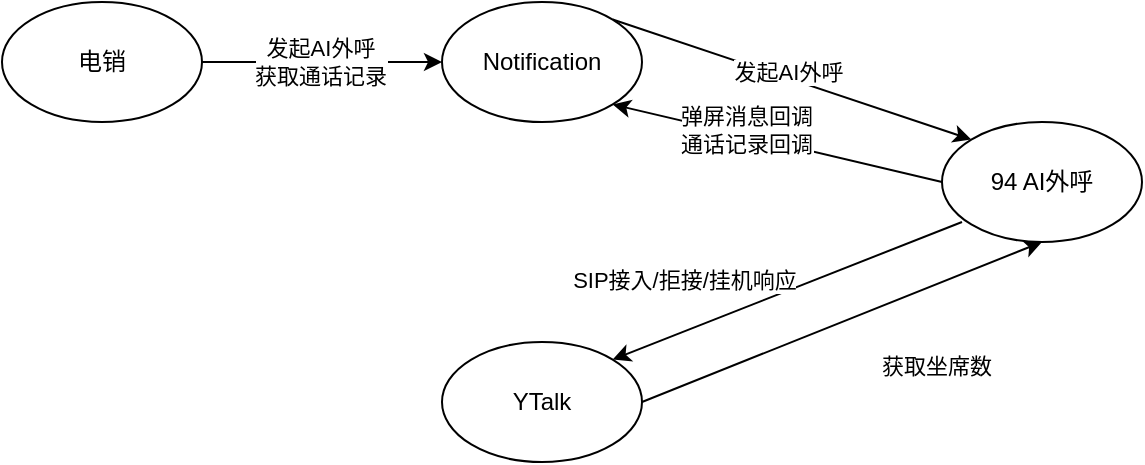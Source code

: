 <mxfile version="24.2.8" type="github" pages="4">
  <diagram id="JUfXOBkVjWRgSmGBqmJC" name="服务依赖关系">
    <mxGraphModel dx="954" dy="524" grid="1" gridSize="10" guides="1" tooltips="1" connect="1" arrows="1" fold="1" page="1" pageScale="1" pageWidth="827" pageHeight="1169" math="0" shadow="0">
      <root>
        <mxCell id="0" />
        <mxCell id="1" parent="0" />
        <mxCell id="fP1SIuXxyGspSP5brlso-3" style="rounded=0;orthogonalLoop=1;jettySize=auto;html=1;entryX=0;entryY=0.5;entryDx=0;entryDy=0;" parent="1" source="fP1SIuXxyGspSP5brlso-1" target="fP1SIuXxyGspSP5brlso-2" edge="1">
          <mxGeometry relative="1" as="geometry" />
        </mxCell>
        <mxCell id="fP1SIuXxyGspSP5brlso-12" value="发起AI外呼&lt;br&gt;获取通话记录" style="edgeLabel;html=1;align=center;verticalAlign=middle;resizable=0;points=[];" parent="fP1SIuXxyGspSP5brlso-3" vertex="1" connectable="0">
          <mxGeometry x="-0.186" y="3" relative="1" as="geometry">
            <mxPoint x="10" y="3" as="offset" />
          </mxGeometry>
        </mxCell>
        <mxCell id="fP1SIuXxyGspSP5brlso-1" value="电销" style="ellipse;whiteSpace=wrap;html=1;" parent="1" vertex="1">
          <mxGeometry x="140" y="290" width="100" height="60" as="geometry" />
        </mxCell>
        <mxCell id="fP1SIuXxyGspSP5brlso-23" style="edgeStyle=none;rounded=0;orthogonalLoop=1;jettySize=auto;html=1;entryX=0;entryY=0;entryDx=0;entryDy=0;exitX=1;exitY=0;exitDx=0;exitDy=0;" parent="1" source="fP1SIuXxyGspSP5brlso-2" target="fP1SIuXxyGspSP5brlso-7" edge="1">
          <mxGeometry relative="1" as="geometry" />
        </mxCell>
        <mxCell id="fP1SIuXxyGspSP5brlso-24" value="发起AI外呼" style="edgeLabel;html=1;align=center;verticalAlign=middle;resizable=0;points=[];" parent="fP1SIuXxyGspSP5brlso-23" vertex="1" connectable="0">
          <mxGeometry x="-0.035" y="3" relative="1" as="geometry">
            <mxPoint as="offset" />
          </mxGeometry>
        </mxCell>
        <mxCell id="fP1SIuXxyGspSP5brlso-2" value="Notification" style="ellipse;whiteSpace=wrap;html=1;" parent="1" vertex="1">
          <mxGeometry x="360" y="290" width="100" height="60" as="geometry" />
        </mxCell>
        <mxCell id="fP1SIuXxyGspSP5brlso-18" style="edgeStyle=none;rounded=0;orthogonalLoop=1;jettySize=auto;html=1;entryX=0.5;entryY=1;entryDx=0;entryDy=0;exitX=1;exitY=0.5;exitDx=0;exitDy=0;" parent="1" source="fP1SIuXxyGspSP5brlso-5" target="fP1SIuXxyGspSP5brlso-7" edge="1">
          <mxGeometry relative="1" as="geometry" />
        </mxCell>
        <mxCell id="fP1SIuXxyGspSP5brlso-21" value="获取坐席数" style="edgeLabel;html=1;align=center;verticalAlign=middle;resizable=0;points=[];" parent="fP1SIuXxyGspSP5brlso-18" vertex="1" connectable="0">
          <mxGeometry x="-0.042" y="1" relative="1" as="geometry">
            <mxPoint x="51" y="21" as="offset" />
          </mxGeometry>
        </mxCell>
        <mxCell id="fP1SIuXxyGspSP5brlso-5" value="YTalk" style="ellipse;whiteSpace=wrap;html=1;" parent="1" vertex="1">
          <mxGeometry x="360" y="460" width="100" height="60" as="geometry" />
        </mxCell>
        <mxCell id="fP1SIuXxyGspSP5brlso-19" style="edgeStyle=none;rounded=0;orthogonalLoop=1;jettySize=auto;html=1;entryX=1;entryY=0;entryDx=0;entryDy=0;exitX=0.1;exitY=0.833;exitDx=0;exitDy=0;exitPerimeter=0;" parent="1" source="fP1SIuXxyGspSP5brlso-7" target="fP1SIuXxyGspSP5brlso-5" edge="1">
          <mxGeometry relative="1" as="geometry" />
        </mxCell>
        <mxCell id="fP1SIuXxyGspSP5brlso-22" value="SIP接入/拒接/挂机响应" style="edgeLabel;html=1;align=center;verticalAlign=middle;resizable=0;points=[];" parent="fP1SIuXxyGspSP5brlso-19" vertex="1" connectable="0">
          <mxGeometry x="0.296" relative="1" as="geometry">
            <mxPoint x="-26" y="-16" as="offset" />
          </mxGeometry>
        </mxCell>
        <mxCell id="fP1SIuXxyGspSP5brlso-25" style="edgeStyle=none;rounded=0;orthogonalLoop=1;jettySize=auto;html=1;entryX=1;entryY=1;entryDx=0;entryDy=0;exitX=0;exitY=0.5;exitDx=0;exitDy=0;" parent="1" source="fP1SIuXxyGspSP5brlso-7" target="fP1SIuXxyGspSP5brlso-2" edge="1">
          <mxGeometry relative="1" as="geometry" />
        </mxCell>
        <mxCell id="fP1SIuXxyGspSP5brlso-26" value="弹屏消息回调&lt;br style=&quot;border-color: var(--border-color);&quot;&gt;通话记录回调" style="edgeLabel;html=1;align=center;verticalAlign=middle;resizable=0;points=[];" parent="fP1SIuXxyGspSP5brlso-25" vertex="1" connectable="0">
          <mxGeometry x="0.201" y="-3" relative="1" as="geometry">
            <mxPoint as="offset" />
          </mxGeometry>
        </mxCell>
        <mxCell id="fP1SIuXxyGspSP5brlso-7" value="94 AI外呼" style="ellipse;whiteSpace=wrap;html=1;" parent="1" vertex="1">
          <mxGeometry x="610" y="350" width="100" height="60" as="geometry" />
        </mxCell>
      </root>
    </mxGraphModel>
  </diagram>
  <diagram name="调用链路" id="Lr2nZqK2E54NiZKOLUjm">
    <mxGraphModel dx="954" dy="524" grid="1" gridSize="10" guides="1" tooltips="1" connect="1" arrows="1" fold="1" page="1" pageScale="1" pageWidth="827" pageHeight="1169" math="0" shadow="0">
      <root>
        <mxCell id="0" />
        <mxCell id="1" parent="0" />
        <mxCell id="_1bM7Vzk3lpORluig_xV-5" value="电话流程" style="swimlane;childLayout=stackLayout;resizeParent=1;resizeParentMax=0;startSize=20;html=1;" parent="1" vertex="1">
          <mxGeometry x="210" y="110" width="1287.5" height="1590" as="geometry" />
        </mxCell>
        <mxCell id="_1bM7Vzk3lpORluig_xV-10" value="WEB页面" style="swimlane;startSize=20;html=1;fontSize=12;" parent="_1bM7Vzk3lpORluig_xV-5" vertex="1">
          <mxGeometry y="20" width="180" height="1570" as="geometry" />
        </mxCell>
        <mxCell id="_1bM7Vzk3lpORluig_xV-94" value="" style="edgeStyle=orthogonalEdgeStyle;rounded=0;orthogonalLoop=1;jettySize=auto;html=1;entryX=0.5;entryY=0;entryDx=0;entryDy=0;" parent="_1bM7Vzk3lpORluig_xV-10" source="_1bM7Vzk3lpORluig_xV-89" target="FJZdkM9a9OmlcEGiRWCL-9" edge="1">
          <mxGeometry relative="1" as="geometry">
            <mxPoint x="80" y="790" as="targetPoint" />
          </mxGeometry>
        </mxCell>
        <mxCell id="_1bM7Vzk3lpORluig_xV-89" value="呼入提示" style="rounded=0;whiteSpace=wrap;html=1;" parent="_1bM7Vzk3lpORluig_xV-10" vertex="1">
          <mxGeometry x="60" y="710" width="80" height="40" as="geometry" />
        </mxCell>
        <mxCell id="_1bM7Vzk3lpORluig_xV-82" value="" style="endArrow=none;html=1;rounded=0;" parent="_1bM7Vzk3lpORluig_xV-10" edge="1">
          <mxGeometry width="50" height="50" relative="1" as="geometry">
            <mxPoint y="177" as="sourcePoint" />
            <mxPoint x="1290" y="177" as="targetPoint" />
          </mxGeometry>
        </mxCell>
        <mxCell id="_1bM7Vzk3lpORluig_xV-83" value="初始化" style="edgeLabel;html=1;align=center;verticalAlign=middle;resizable=0;points=[];" parent="_1bM7Vzk3lpORluig_xV-82" vertex="1" connectable="0">
          <mxGeometry x="-0.96" relative="1" as="geometry">
            <mxPoint x="-1" y="-17" as="offset" />
          </mxGeometry>
        </mxCell>
        <mxCell id="_1bM7Vzk3lpORluig_xV-96" value="获取AI通话记录" style="rounded=0;whiteSpace=wrap;html=1;" parent="_1bM7Vzk3lpORluig_xV-10" vertex="1">
          <mxGeometry x="30" y="980" width="120" height="40" as="geometry" />
        </mxCell>
        <mxCell id="_1bM7Vzk3lpORluig_xV-118" value="对话结束" style="rounded=0;whiteSpace=wrap;html=1;" parent="_1bM7Vzk3lpORluig_xV-10" vertex="1">
          <mxGeometry x="30" y="1180" width="120" height="40" as="geometry" />
        </mxCell>
        <mxCell id="_1bM7Vzk3lpORluig_xV-130" value="" style="endArrow=none;html=1;rounded=0;" parent="_1bM7Vzk3lpORluig_xV-10" edge="1">
          <mxGeometry width="50" height="50" relative="1" as="geometry">
            <mxPoint y="1100" as="sourcePoint" />
            <mxPoint x="1290" y="1100" as="targetPoint" />
          </mxGeometry>
        </mxCell>
        <mxCell id="_1bM7Vzk3lpORluig_xV-131" value="信息同步" style="edgeLabel;html=1;align=center;verticalAlign=middle;resizable=0;points=[];" parent="_1bM7Vzk3lpORluig_xV-130" vertex="1" connectable="0">
          <mxGeometry x="-0.96" relative="1" as="geometry">
            <mxPoint x="9" y="-10" as="offset" />
          </mxGeometry>
        </mxCell>
        <mxCell id="FJZdkM9a9OmlcEGiRWCL-9" value="接起电话" style="rounded=0;whiteSpace=wrap;html=1;" parent="_1bM7Vzk3lpORluig_xV-10" vertex="1">
          <mxGeometry x="60" y="810" width="80" height="40" as="geometry" />
        </mxCell>
        <mxCell id="FJZdkM9a9OmlcEGiRWCL-22" value="查看通话信息" style="rounded=0;whiteSpace=wrap;html=1;" parent="_1bM7Vzk3lpORluig_xV-10" vertex="1">
          <mxGeometry x="35" y="1470" width="110" height="40" as="geometry" />
        </mxCell>
        <mxCell id="FJZdkM9a9OmlcEGiRWCL-25" value="数据查看" style="text;html=1;align=center;verticalAlign=middle;resizable=0;points=[];autosize=1;strokeColor=none;fillColor=none;" parent="_1bM7Vzk3lpORluig_xV-10" vertex="1">
          <mxGeometry y="1540" width="70" height="30" as="geometry" />
        </mxCell>
        <mxCell id="ts6uXJCBj6m2SBbgx_Lg-1" value="召回系统" style="swimlane;startSize=20;html=1;fontSize=12;" parent="_1bM7Vzk3lpORluig_xV-5" vertex="1">
          <mxGeometry x="180" y="20" width="170" height="1570" as="geometry" />
        </mxCell>
        <mxCell id="_1bM7Vzk3lpORluig_xV-21" value="案件推送" style="rounded=0;whiteSpace=wrap;html=1;" parent="ts6uXJCBj6m2SBbgx_Lg-1" vertex="1">
          <mxGeometry x="25" y="220" width="120" height="40" as="geometry" />
        </mxCell>
        <mxCell id="_1bM7Vzk3lpORluig_xV-6" value="电销系统" style="swimlane;startSize=20;html=1;fontSize=12;" parent="_1bM7Vzk3lpORluig_xV-5" vertex="1">
          <mxGeometry x="350" y="20" width="197.5" height="1570" as="geometry" />
        </mxCell>
        <mxCell id="FJZdkM9a9OmlcEGiRWCL-1" value="通话记录" style="rounded=0;whiteSpace=wrap;html=1;" parent="_1bM7Vzk3lpORluig_xV-6" vertex="1">
          <mxGeometry x="37.5" y="980" width="85" height="40" as="geometry" />
        </mxCell>
        <mxCell id="FJZdkM9a9OmlcEGiRWCL-23" value="读取通话信息" style="rounded=0;whiteSpace=wrap;html=1;" parent="_1bM7Vzk3lpORluig_xV-6" vertex="1">
          <mxGeometry x="25" y="1470" width="110" height="40" as="geometry" />
        </mxCell>
        <mxCell id="ts6uXJCBj6m2SBbgx_Lg-6" value="生成电销案件" style="rounded=0;whiteSpace=wrap;html=1;" parent="_1bM7Vzk3lpORluig_xV-6" vertex="1">
          <mxGeometry x="37.5" y="290" width="105" height="40" as="geometry" />
        </mxCell>
        <mxCell id="_1bM7Vzk3lpORluig_xV-7" value="Notification" style="swimlane;startSize=20;html=1;fontSize=12;" parent="_1bM7Vzk3lpORluig_xV-5" vertex="1">
          <mxGeometry x="547.5" y="20" width="150" height="1570" as="geometry" />
        </mxCell>
        <mxCell id="_1bM7Vzk3lpORluig_xV-23" value="发起94 AI外呼" style="rounded=0;whiteSpace=wrap;html=1;" parent="_1bM7Vzk3lpORluig_xV-7" vertex="1">
          <mxGeometry x="20" y="220" width="100" height="40" as="geometry" />
        </mxCell>
        <mxCell id="_1bM7Vzk3lpORluig_xV-128" value="" style="endArrow=none;html=1;rounded=0;" parent="_1bM7Vzk3lpORluig_xV-7" edge="1">
          <mxGeometry width="50" height="50" relative="1" as="geometry">
            <mxPoint x="-547.5" y="900" as="sourcePoint" />
            <mxPoint x="742.5" y="900" as="targetPoint" />
          </mxGeometry>
        </mxCell>
        <mxCell id="_1bM7Vzk3lpORluig_xV-129" value="AI外呼接入" style="edgeLabel;html=1;align=center;verticalAlign=middle;resizable=0;points=[];" parent="_1bM7Vzk3lpORluig_xV-128" vertex="1" connectable="0">
          <mxGeometry x="-0.96" relative="1" as="geometry">
            <mxPoint x="9" y="-10" as="offset" />
          </mxGeometry>
        </mxCell>
        <mxCell id="_1bM7Vzk3lpORluig_xV-87" value="AI外呼&lt;br&gt;通话记录信息" style="rounded=0;whiteSpace=wrap;html=1;" parent="_1bM7Vzk3lpORluig_xV-7" vertex="1">
          <mxGeometry x="26.25" y="980" width="97.5" height="40" as="geometry" />
        </mxCell>
        <mxCell id="FJZdkM9a9OmlcEGiRWCL-13" value="AI外呼&lt;br&gt;结果信息" style="rounded=0;whiteSpace=wrap;html=1;" parent="_1bM7Vzk3lpORluig_xV-7" vertex="1">
          <mxGeometry x="26.25" y="1260" width="97.5" height="40" as="geometry" />
        </mxCell>
        <mxCell id="9zds3d_tW3fy5-G-0lp9-1" value="AI外呼&lt;br&gt;通话记录信息" style="rounded=0;whiteSpace=wrap;html=1;" parent="_1bM7Vzk3lpORluig_xV-7" vertex="1">
          <mxGeometry x="21.25" y="1470" width="97.5" height="40" as="geometry" />
        </mxCell>
        <mxCell id="_1bM7Vzk3lpORluig_xV-107" style="edgeStyle=orthogonalEdgeStyle;rounded=0;orthogonalLoop=1;jettySize=auto;html=1;entryX=1;entryY=0.5;entryDx=0;entryDy=0;" parent="_1bM7Vzk3lpORluig_xV-5" source="_1bM7Vzk3lpORluig_xV-103" target="_1bM7Vzk3lpORluig_xV-89" edge="1">
          <mxGeometry relative="1" as="geometry" />
        </mxCell>
        <mxCell id="_1bM7Vzk3lpORluig_xV-108" value="是" style="edgeLabel;html=1;align=center;verticalAlign=middle;resizable=0;points=[];" parent="_1bM7Vzk3lpORluig_xV-107" vertex="1" connectable="0">
          <mxGeometry x="-0.548" y="-1" relative="1" as="geometry">
            <mxPoint as="offset" />
          </mxGeometry>
        </mxCell>
        <mxCell id="_1bM7Vzk3lpORluig_xV-9" value="YTalk" style="swimlane;startSize=20;html=1;fontSize=12;" parent="_1bM7Vzk3lpORluig_xV-5" vertex="1">
          <mxGeometry x="697.5" y="20" width="170" height="1570" as="geometry" />
        </mxCell>
        <mxCell id="FJZdkM9a9OmlcEGiRWCL-5" style="edgeStyle=none;rounded=0;orthogonalLoop=1;jettySize=auto;html=1;" parent="_1bM7Vzk3lpORluig_xV-9" source="_1bM7Vzk3lpORluig_xV-44" target="FJZdkM9a9OmlcEGiRWCL-4" edge="1">
          <mxGeometry relative="1" as="geometry" />
        </mxCell>
        <mxCell id="_1bM7Vzk3lpORluig_xV-44" value="SIP接起电话" style="rounded=0;whiteSpace=wrap;html=1;" parent="_1bM7Vzk3lpORluig_xV-9" vertex="1">
          <mxGeometry x="37.5" y="550" width="95" height="40" as="geometry" />
        </mxCell>
        <mxCell id="_1bM7Vzk3lpORluig_xV-80" value="空闲坐席数&lt;br&gt;在线坐席数" style="rounded=0;whiteSpace=wrap;html=1;" parent="_1bM7Vzk3lpORluig_xV-9" vertex="1">
          <mxGeometry x="40" y="80" width="90" height="40" as="geometry" />
        </mxCell>
        <mxCell id="FJZdkM9a9OmlcEGiRWCL-7" style="edgeStyle=orthogonalEdgeStyle;rounded=0;orthogonalLoop=1;jettySize=auto;html=1;entryX=1;entryY=0.5;entryDx=0;entryDy=0;exitX=1;exitY=0.5;exitDx=0;exitDy=0;" parent="_1bM7Vzk3lpORluig_xV-9" source="_1bM7Vzk3lpORluig_xV-103" target="FJZdkM9a9OmlcEGiRWCL-4" edge="1">
          <mxGeometry relative="1" as="geometry" />
        </mxCell>
        <mxCell id="FJZdkM9a9OmlcEGiRWCL-8" value="否" style="edgeLabel;html=1;align=center;verticalAlign=middle;resizable=0;points=[];" parent="FJZdkM9a9OmlcEGiRWCL-7" vertex="1" connectable="0">
          <mxGeometry x="-0.716" y="-1" relative="1" as="geometry">
            <mxPoint as="offset" />
          </mxGeometry>
        </mxCell>
        <mxCell id="_1bM7Vzk3lpORluig_xV-103" value="是否&lt;br&gt;有空闲坐席" style="rhombus;whiteSpace=wrap;html=1;rounded=0;" parent="_1bM7Vzk3lpORluig_xV-9" vertex="1">
          <mxGeometry x="45" y="700" width="80" height="60" as="geometry" />
        </mxCell>
        <mxCell id="_1bM7Vzk3lpORluig_xV-124" value="SIP挂机信令" style="rounded=0;whiteSpace=wrap;html=1;" parent="_1bM7Vzk3lpORluig_xV-9" vertex="1">
          <mxGeometry x="37.5" y="1180" width="95" height="40" as="geometry" />
        </mxCell>
        <mxCell id="FJZdkM9a9OmlcEGiRWCL-6" style="edgeStyle=none;rounded=0;orthogonalLoop=1;jettySize=auto;html=1;" parent="_1bM7Vzk3lpORluig_xV-9" source="FJZdkM9a9OmlcEGiRWCL-4" target="_1bM7Vzk3lpORluig_xV-103" edge="1">
          <mxGeometry relative="1" as="geometry" />
        </mxCell>
        <mxCell id="FJZdkM9a9OmlcEGiRWCL-4" value="进入队列" style="rounded=0;whiteSpace=wrap;html=1;" parent="_1bM7Vzk3lpORluig_xV-9" vertex="1">
          <mxGeometry x="37.5" y="630" width="95" height="40" as="geometry" />
        </mxCell>
        <mxCell id="_1bM7Vzk3lpORluig_xV-24" style="edgeStyle=orthogonalEdgeStyle;rounded=0;orthogonalLoop=1;jettySize=auto;html=1;exitX=1;exitY=0.5;exitDx=0;exitDy=0;entryX=0;entryY=0.5;entryDx=0;entryDy=0;" parent="_1bM7Vzk3lpORluig_xV-5" source="_1bM7Vzk3lpORluig_xV-21" target="_1bM7Vzk3lpORluig_xV-23" edge="1">
          <mxGeometry relative="1" as="geometry" />
        </mxCell>
        <mxCell id="_1bM7Vzk3lpORluig_xV-26" style="edgeStyle=orthogonalEdgeStyle;rounded=0;orthogonalLoop=1;jettySize=auto;html=1;exitX=1;exitY=0.5;exitDx=0;exitDy=0;entryX=0;entryY=0.5;entryDx=0;entryDy=0;" parent="_1bM7Vzk3lpORluig_xV-5" source="_1bM7Vzk3lpORluig_xV-23" target="_1bM7Vzk3lpORluig_xV-25" edge="1">
          <mxGeometry relative="1" as="geometry" />
        </mxCell>
        <mxCell id="_1bM7Vzk3lpORluig_xV-27" value="API导入号码" style="edgeLabel;html=1;align=center;verticalAlign=middle;resizable=0;points=[];" parent="_1bM7Vzk3lpORluig_xV-26" vertex="1" connectable="0">
          <mxGeometry x="-0.032" y="-3" relative="1" as="geometry">
            <mxPoint y="-3" as="offset" />
          </mxGeometry>
        </mxCell>
        <mxCell id="_1bM7Vzk3lpORluig_xV-45" style="edgeStyle=orthogonalEdgeStyle;rounded=0;orthogonalLoop=1;jettySize=auto;html=1;entryX=1;entryY=0.5;entryDx=0;entryDy=0;exitX=0;exitY=0.5;exitDx=0;exitDy=0;" parent="_1bM7Vzk3lpORluig_xV-5" source="_1bM7Vzk3lpORluig_xV-113" target="_1bM7Vzk3lpORluig_xV-44" edge="1">
          <mxGeometry relative="1" as="geometry">
            <mxPoint x="730" y="590" as="sourcePoint" />
          </mxGeometry>
        </mxCell>
        <mxCell id="_1bM7Vzk3lpORluig_xV-81" style="edgeStyle=orthogonalEdgeStyle;rounded=0;orthogonalLoop=1;jettySize=auto;html=1;entryX=1;entryY=0.5;entryDx=0;entryDy=0;" parent="_1bM7Vzk3lpORluig_xV-5" source="_1bM7Vzk3lpORluig_xV-47" target="_1bM7Vzk3lpORluig_xV-80" edge="1">
          <mxGeometry relative="1" as="geometry" />
        </mxCell>
        <mxCell id="_1bM7Vzk3lpORluig_xV-88" style="edgeStyle=orthogonalEdgeStyle;rounded=0;orthogonalLoop=1;jettySize=auto;html=1;entryX=1;entryY=0.5;entryDx=0;entryDy=0;exitX=0;exitY=0.5;exitDx=0;exitDy=0;" parent="_1bM7Vzk3lpORluig_xV-5" source="_1bM7Vzk3lpORluig_xV-111" target="_1bM7Vzk3lpORluig_xV-87" edge="1">
          <mxGeometry relative="1" as="geometry">
            <mxPoint x="740" y="1020" as="sourcePoint" />
          </mxGeometry>
        </mxCell>
        <mxCell id="_1bM7Vzk3lpORluig_xV-99" value="消息" style="edgeLabel;html=1;align=center;verticalAlign=middle;resizable=0;points=[];" parent="_1bM7Vzk3lpORluig_xV-88" vertex="1" connectable="0">
          <mxGeometry x="0.377" relative="1" as="geometry">
            <mxPoint as="offset" />
          </mxGeometry>
        </mxCell>
        <mxCell id="_1bM7Vzk3lpORluig_xV-125" style="edgeStyle=orthogonalEdgeStyle;rounded=0;orthogonalLoop=1;jettySize=auto;html=1;entryX=0;entryY=0.5;entryDx=0;entryDy=0;entryPerimeter=0;" parent="_1bM7Vzk3lpORluig_xV-5" source="_1bM7Vzk3lpORluig_xV-124" target="_1bM7Vzk3lpORluig_xV-127" edge="1">
          <mxGeometry relative="1" as="geometry" />
        </mxCell>
        <mxCell id="_1bM7Vzk3lpORluig_xV-126" style="edgeStyle=orthogonalEdgeStyle;rounded=0;orthogonalLoop=1;jettySize=auto;html=1;" parent="_1bM7Vzk3lpORluig_xV-5" source="_1bM7Vzk3lpORluig_xV-118" target="_1bM7Vzk3lpORluig_xV-124" edge="1">
          <mxGeometry relative="1" as="geometry" />
        </mxCell>
        <mxCell id="_1bM7Vzk3lpORluig_xV-8" value="94系统" style="swimlane;startSize=20;html=1;fontSize=12;" parent="_1bM7Vzk3lpORluig_xV-5" vertex="1">
          <mxGeometry x="867.5" y="20" width="420" height="1570" as="geometry" />
        </mxCell>
        <mxCell id="_1bM7Vzk3lpORluig_xV-29" value="" style="edgeStyle=orthogonalEdgeStyle;rounded=0;orthogonalLoop=1;jettySize=auto;html=1;" parent="_1bM7Vzk3lpORluig_xV-8" source="_1bM7Vzk3lpORluig_xV-25" target="_1bM7Vzk3lpORluig_xV-28" edge="1">
          <mxGeometry relative="1" as="geometry" />
        </mxCell>
        <mxCell id="_1bM7Vzk3lpORluig_xV-25" value="启动AI外呼任务" style="rounded=0;whiteSpace=wrap;html=1;" parent="_1bM7Vzk3lpORluig_xV-8" vertex="1">
          <mxGeometry x="30" y="220" width="90" height="40" as="geometry" />
        </mxCell>
        <mxCell id="_1bM7Vzk3lpORluig_xV-31" style="edgeStyle=orthogonalEdgeStyle;rounded=0;orthogonalLoop=1;jettySize=auto;html=1;entryX=0;entryY=0.5;entryDx=0;entryDy=0;" parent="_1bM7Vzk3lpORluig_xV-8" source="_1bM7Vzk3lpORluig_xV-28" target="_1bM7Vzk3lpORluig_xV-105" edge="1">
          <mxGeometry relative="1" as="geometry">
            <mxPoint x="190" y="350" as="targetPoint" />
          </mxGeometry>
        </mxCell>
        <mxCell id="_1bM7Vzk3lpORluig_xV-32" value="否" style="edgeLabel;html=1;align=center;verticalAlign=middle;resizable=0;points=[];" parent="_1bM7Vzk3lpORluig_xV-31" vertex="1" connectable="0">
          <mxGeometry x="-0.289" y="-1" relative="1" as="geometry">
            <mxPoint as="offset" />
          </mxGeometry>
        </mxCell>
        <mxCell id="_1bM7Vzk3lpORluig_xV-36" style="edgeStyle=orthogonalEdgeStyle;rounded=0;orthogonalLoop=1;jettySize=auto;html=1;" parent="_1bM7Vzk3lpORluig_xV-8" source="_1bM7Vzk3lpORluig_xV-28" target="_1bM7Vzk3lpORluig_xV-35" edge="1">
          <mxGeometry relative="1" as="geometry" />
        </mxCell>
        <mxCell id="_1bM7Vzk3lpORluig_xV-42" value="是" style="edgeLabel;html=1;align=center;verticalAlign=middle;resizable=0;points=[];" parent="_1bM7Vzk3lpORluig_xV-36" vertex="1" connectable="0">
          <mxGeometry x="-0.2" y="-1" relative="1" as="geometry">
            <mxPoint as="offset" />
          </mxGeometry>
        </mxCell>
        <mxCell id="_1bM7Vzk3lpORluig_xV-28" value="AI通话&lt;br&gt;是否转人工" style="rhombus;whiteSpace=wrap;html=1;rounded=0;" parent="_1bM7Vzk3lpORluig_xV-8" vertex="1">
          <mxGeometry x="35" y="320" width="80" height="60" as="geometry" />
        </mxCell>
        <mxCell id="_1bM7Vzk3lpORluig_xV-30" value="结束" style="strokeWidth=2;html=1;shape=mxgraph.flowchart.terminator;whiteSpace=wrap;" parent="_1bM7Vzk3lpORluig_xV-8" vertex="1">
          <mxGeometry x="331" y="337.5" width="50" height="25" as="geometry" />
        </mxCell>
        <mxCell id="_1bM7Vzk3lpORluig_xV-35" value="是否AICC" style="rhombus;whiteSpace=wrap;html=1;rounded=0;" parent="_1bM7Vzk3lpORluig_xV-8" vertex="1">
          <mxGeometry x="35" y="440" width="80" height="60" as="geometry" />
        </mxCell>
        <mxCell id="_1bM7Vzk3lpORluig_xV-47" value="计算任务并发数量" style="rounded=0;whiteSpace=wrap;html=1;" parent="_1bM7Vzk3lpORluig_xV-8" vertex="1">
          <mxGeometry x="95" y="80" width="115" height="40" as="geometry" />
        </mxCell>
        <mxCell id="_1bM7Vzk3lpORluig_xV-110" style="edgeStyle=orthogonalEdgeStyle;rounded=0;orthogonalLoop=1;jettySize=auto;html=1;entryX=0;entryY=0.5;entryDx=0;entryDy=0;entryPerimeter=0;" parent="_1bM7Vzk3lpORluig_xV-8" source="_1bM7Vzk3lpORluig_xV-105" target="_1bM7Vzk3lpORluig_xV-30" edge="1">
          <mxGeometry relative="1" as="geometry" />
        </mxCell>
        <mxCell id="_1bM7Vzk3lpORluig_xV-105" value="AI完成对话" style="rounded=0;whiteSpace=wrap;html=1;" parent="_1bM7Vzk3lpORluig_xV-8" vertex="1">
          <mxGeometry x="190" y="330" width="90" height="40" as="geometry" />
        </mxCell>
        <mxCell id="_1bM7Vzk3lpORluig_xV-111" value="来电弹屏回调" style="rounded=0;whiteSpace=wrap;html=1;" parent="_1bM7Vzk3lpORluig_xV-8" vertex="1">
          <mxGeometry x="30" y="980" width="90" height="40" as="geometry" />
        </mxCell>
        <mxCell id="_1bM7Vzk3lpORluig_xV-114" value="" style="edgeStyle=orthogonalEdgeStyle;rounded=0;orthogonalLoop=1;jettySize=auto;html=1;" parent="_1bM7Vzk3lpORluig_xV-8" source="_1bM7Vzk3lpORluig_xV-35" target="_1bM7Vzk3lpORluig_xV-113" edge="1">
          <mxGeometry relative="1" as="geometry">
            <mxPoint x="945" y="640" as="sourcePoint" />
            <mxPoint x="945" y="990" as="targetPoint" />
          </mxGeometry>
        </mxCell>
        <mxCell id="_1bM7Vzk3lpORluig_xV-144" value="是" style="edgeLabel;html=1;align=center;verticalAlign=middle;resizable=0;points=[];" parent="_1bM7Vzk3lpORluig_xV-114" vertex="1" connectable="0">
          <mxGeometry x="-0.12" y="-1" relative="1" as="geometry">
            <mxPoint as="offset" />
          </mxGeometry>
        </mxCell>
        <mxCell id="FJZdkM9a9OmlcEGiRWCL-14" style="edgeStyle=orthogonalEdgeStyle;rounded=0;orthogonalLoop=1;jettySize=auto;html=1;entryX=0.5;entryY=0;entryDx=0;entryDy=0;" parent="_1bM7Vzk3lpORluig_xV-8" source="_1bM7Vzk3lpORluig_xV-113" target="_1bM7Vzk3lpORluig_xV-111" edge="1">
          <mxGeometry relative="1" as="geometry" />
        </mxCell>
        <mxCell id="_1bM7Vzk3lpORluig_xV-113" value="发起SIP转接" style="rounded=0;whiteSpace=wrap;html=1;" parent="_1bM7Vzk3lpORluig_xV-8" vertex="1">
          <mxGeometry x="30" y="550" width="90" height="40" as="geometry" />
        </mxCell>
        <mxCell id="FJZdkM9a9OmlcEGiRWCL-11" style="edgeStyle=none;rounded=0;orthogonalLoop=1;jettySize=auto;html=1;entryX=0.5;entryY=0;entryDx=0;entryDy=0;" parent="_1bM7Vzk3lpORluig_xV-8" source="_1bM7Vzk3lpORluig_xV-127" target="FJZdkM9a9OmlcEGiRWCL-10" edge="1">
          <mxGeometry relative="1" as="geometry" />
        </mxCell>
        <mxCell id="_1bM7Vzk3lpORluig_xV-127" value="挂断，更新通话信息" style="rounded=0;whiteSpace=wrap;html=1;" parent="_1bM7Vzk3lpORluig_xV-8" vertex="1">
          <mxGeometry x="25" y="1180" width="95" height="40" as="geometry" />
        </mxCell>
        <mxCell id="FJZdkM9a9OmlcEGiRWCL-10" value="发起回调" style="rounded=0;whiteSpace=wrap;html=1;" parent="_1bM7Vzk3lpORluig_xV-8" vertex="1">
          <mxGeometry x="25" y="1260" width="95" height="40" as="geometry" />
        </mxCell>
        <mxCell id="FJZdkM9a9OmlcEGiRWCL-2" style="edgeStyle=none;rounded=0;orthogonalLoop=1;jettySize=auto;html=1;entryX=0;entryY=0.5;entryDx=0;entryDy=0;" parent="_1bM7Vzk3lpORluig_xV-5" source="_1bM7Vzk3lpORluig_xV-96" target="FJZdkM9a9OmlcEGiRWCL-1" edge="1">
          <mxGeometry relative="1" as="geometry" />
        </mxCell>
        <mxCell id="FJZdkM9a9OmlcEGiRWCL-3" style="edgeStyle=none;rounded=0;orthogonalLoop=1;jettySize=auto;html=1;entryX=0;entryY=0.5;entryDx=0;entryDy=0;" parent="_1bM7Vzk3lpORluig_xV-5" source="FJZdkM9a9OmlcEGiRWCL-1" target="_1bM7Vzk3lpORluig_xV-87" edge="1">
          <mxGeometry relative="1" as="geometry" />
        </mxCell>
        <mxCell id="FJZdkM9a9OmlcEGiRWCL-12" style="edgeStyle=orthogonalEdgeStyle;rounded=0;orthogonalLoop=1;jettySize=auto;html=1;" parent="_1bM7Vzk3lpORluig_xV-5" source="FJZdkM9a9OmlcEGiRWCL-10" target="FJZdkM9a9OmlcEGiRWCL-13" edge="1">
          <mxGeometry relative="1" as="geometry">
            <mxPoint x="460" y="1300" as="targetPoint" />
          </mxGeometry>
        </mxCell>
        <mxCell id="FJZdkM9a9OmlcEGiRWCL-24" style="edgeStyle=orthogonalEdgeStyle;rounded=0;orthogonalLoop=1;jettySize=auto;html=1;entryX=0;entryY=0.5;entryDx=0;entryDy=0;" parent="_1bM7Vzk3lpORluig_xV-5" source="FJZdkM9a9OmlcEGiRWCL-22" target="FJZdkM9a9OmlcEGiRWCL-23" edge="1">
          <mxGeometry relative="1" as="geometry" />
        </mxCell>
        <mxCell id="ts6uXJCBj6m2SBbgx_Lg-7" style="edgeStyle=orthogonalEdgeStyle;rounded=0;orthogonalLoop=1;jettySize=auto;html=1;" parent="_1bM7Vzk3lpORluig_xV-5" source="_1bM7Vzk3lpORluig_xV-21" target="ts6uXJCBj6m2SBbgx_Lg-6" edge="1">
          <mxGeometry relative="1" as="geometry" />
        </mxCell>
        <mxCell id="9zds3d_tW3fy5-G-0lp9-2" style="edgeStyle=orthogonalEdgeStyle;rounded=0;orthogonalLoop=1;jettySize=auto;html=1;entryX=0;entryY=0.5;entryDx=0;entryDy=0;" parent="_1bM7Vzk3lpORluig_xV-5" source="FJZdkM9a9OmlcEGiRWCL-23" target="9zds3d_tW3fy5-G-0lp9-1" edge="1">
          <mxGeometry relative="1" as="geometry" />
        </mxCell>
        <mxCell id="_1bM7Vzk3lpORluig_xV-95" style="edgeStyle=orthogonalEdgeStyle;rounded=0;orthogonalLoop=1;jettySize=auto;html=1;entryX=0;entryY=0.5;entryDx=0;entryDy=0;" parent="1" source="_1bM7Vzk3lpORluig_xV-92" target="FJZdkM9a9OmlcEGiRWCL-9" edge="1">
          <mxGeometry relative="1" as="geometry">
            <mxPoint x="250" y="960" as="targetPoint" />
          </mxGeometry>
        </mxCell>
        <mxCell id="_1bM7Vzk3lpORluig_xV-92" value="坐席" style="shape=umlActor;verticalLabelPosition=bottom;verticalAlign=top;html=1;outlineConnect=0;" parent="1" vertex="1">
          <mxGeometry x="110" y="930" width="30" height="60" as="geometry" />
        </mxCell>
        <mxCell id="_1bM7Vzk3lpORluig_xV-135" style="edgeStyle=orthogonalEdgeStyle;rounded=0;orthogonalLoop=1;jettySize=auto;html=1;entryX=0;entryY=0.5;entryDx=0;entryDy=0;" parent="1" source="_1bM7Vzk3lpORluig_xV-134" target="_1bM7Vzk3lpORluig_xV-118" edge="1">
          <mxGeometry relative="1" as="geometry" />
        </mxCell>
        <mxCell id="_1bM7Vzk3lpORluig_xV-134" value="坐席" style="shape=umlActor;verticalLabelPosition=bottom;verticalAlign=top;html=1;outlineConnect=0;" parent="1" vertex="1">
          <mxGeometry x="130" y="1300" width="30" height="60" as="geometry" />
        </mxCell>
        <mxCell id="_1bM7Vzk3lpORluig_xV-132" value="" style="endArrow=none;html=1;rounded=0;" parent="1" edge="1">
          <mxGeometry width="50" height="50" relative="1" as="geometry">
            <mxPoint x="210" y="1520" as="sourcePoint" />
            <mxPoint x="1500" y="1520" as="targetPoint" />
          </mxGeometry>
        </mxCell>
        <mxCell id="_1bM7Vzk3lpORluig_xV-133" value="挂机通知" style="edgeLabel;html=1;align=center;verticalAlign=middle;resizable=0;points=[];" parent="_1bM7Vzk3lpORluig_xV-132" vertex="1" connectable="0">
          <mxGeometry x="-0.96" relative="1" as="geometry">
            <mxPoint x="9" y="-10" as="offset" />
          </mxGeometry>
        </mxCell>
        <mxCell id="FJZdkM9a9OmlcEGiRWCL-20" value="坐席/主管/管理员" style="shape=umlActor;verticalLabelPosition=bottom;verticalAlign=top;html=1;outlineConnect=0;" parent="1" vertex="1">
          <mxGeometry x="122.5" y="1590" width="30" height="60" as="geometry" />
        </mxCell>
        <mxCell id="FJZdkM9a9OmlcEGiRWCL-21" style="edgeStyle=orthogonalEdgeStyle;rounded=0;orthogonalLoop=1;jettySize=auto;html=1;entryX=0;entryY=0.5;entryDx=0;entryDy=0;" parent="1" source="FJZdkM9a9OmlcEGiRWCL-20" target="FJZdkM9a9OmlcEGiRWCL-22" edge="1">
          <mxGeometry relative="1" as="geometry" />
        </mxCell>
      </root>
    </mxGraphModel>
  </diagram>
  <diagram id="CudjFrwAVfmCa6agygpT" name="管理相关">
    <mxGraphModel dx="954" dy="524" grid="1" gridSize="10" guides="1" tooltips="1" connect="1" arrows="1" fold="1" page="1" pageScale="1" pageWidth="827" pageHeight="1169" math="0" shadow="0">
      <root>
        <mxCell id="0" />
        <mxCell id="1" parent="0" />
        <mxCell id="YiiRxVUFreFbk5nIfhIY-1" value="管理流程" style="swimlane;childLayout=stackLayout;resizeParent=1;resizeParentMax=0;startSize=20;html=1;verticalAlign=middle;" parent="1" vertex="1">
          <mxGeometry x="210" y="110" width="1282.5" height="1590" as="geometry" />
        </mxCell>
        <mxCell id="YiiRxVUFreFbk5nIfhIY-2" value="WEB页面" style="swimlane;startSize=20;html=1;fontSize=12;verticalAlign=middle;" parent="YiiRxVUFreFbk5nIfhIY-1" vertex="1">
          <mxGeometry y="20" width="180" height="1570" as="geometry" />
        </mxCell>
        <mxCell id="YiiRxVUFreFbk5nIfhIY-117" value="接电话" style="whiteSpace=wrap;html=1;verticalAlign=middle;" parent="YiiRxVUFreFbk5nIfhIY-2" vertex="1">
          <mxGeometry x="30" y="1050" width="120" height="60" as="geometry" />
        </mxCell>
        <mxCell id="YiiRxVUFreFbk5nIfhIY-118" style="edgeStyle=orthogonalEdgeStyle;rounded=0;orthogonalLoop=1;jettySize=auto;html=1;verticalAlign=middle;" parent="YiiRxVUFreFbk5nIfhIY-2" source="YiiRxVUFreFbk5nIfhIY-119" target="YiiRxVUFreFbk5nIfhIY-117" edge="1">
          <mxGeometry relative="1" as="geometry" />
        </mxCell>
        <mxCell id="YiiRxVUFreFbk5nIfhIY-119" value="坐席" style="shape=umlActor;verticalLabelPosition=bottom;verticalAlign=middle;html=1;outlineConnect=0;" parent="YiiRxVUFreFbk5nIfhIY-2" vertex="1">
          <mxGeometry x="-100" y="1050" width="30" height="60" as="geometry" />
        </mxCell>
        <mxCell id="YiiRxVUFreFbk5nIfhIY-122" value="坐席" style="shape=umlActor;verticalLabelPosition=bottom;verticalAlign=middle;html=1;outlineConnect=0;" parent="YiiRxVUFreFbk5nIfhIY-2" vertex="1">
          <mxGeometry x="-100" y="1180" width="30" height="60" as="geometry" />
        </mxCell>
        <mxCell id="YiiRxVUFreFbk5nIfhIY-149" value="" style="endArrow=none;html=1;rounded=0;" parent="YiiRxVUFreFbk5nIfhIY-2" edge="1">
          <mxGeometry width="50" height="50" relative="1" as="geometry">
            <mxPoint y="870" as="sourcePoint" />
            <mxPoint x="1282" y="870" as="targetPoint" />
          </mxGeometry>
        </mxCell>
        <mxCell id="YiiRxVUFreFbk5nIfhIY-150" value="配置阶段" style="edgeLabel;html=1;align=center;verticalAlign=middle;resizable=0;points=[];" parent="YiiRxVUFreFbk5nIfhIY-149" vertex="1" connectable="0">
          <mxGeometry x="-0.955" y="4" relative="1" as="geometry">
            <mxPoint as="offset" />
          </mxGeometry>
        </mxCell>
        <mxCell id="YiiRxVUFreFbk5nIfhIY-151" value="坐席工作流程" style="text;html=1;align=center;verticalAlign=middle;resizable=0;points=[];autosize=1;strokeColor=none;fillColor=none;" parent="YiiRxVUFreFbk5nIfhIY-2" vertex="1">
          <mxGeometry x="-10" y="1540" width="100" height="30" as="geometry" />
        </mxCell>
        <mxCell id="YiiRxVUFreFbk5nIfhIY-116" style="edgeStyle=orthogonalEdgeStyle;rounded=0;orthogonalLoop=1;jettySize=auto;html=1;entryX=0;entryY=0.5;entryDx=0;entryDy=0;verticalAlign=middle;" parent="YiiRxVUFreFbk5nIfhIY-1" source="YiiRxVUFreFbk5nIfhIY-109" target="YiiRxVUFreFbk5nIfhIY-115" edge="1">
          <mxGeometry relative="1" as="geometry" />
        </mxCell>
        <mxCell id="YiiRxVUFreFbk5nIfhIY-124" value="" style="edgeStyle=orthogonalEdgeStyle;rounded=0;orthogonalLoop=1;jettySize=auto;html=1;verticalAlign=middle;exitX=0.5;exitY=0.5;exitDx=0;exitDy=0;exitPerimeter=0;" parent="YiiRxVUFreFbk5nIfhIY-1" source="YiiRxVUFreFbk5nIfhIY-122" target="YiiRxVUFreFbk5nIfhIY-123" edge="1">
          <mxGeometry relative="1" as="geometry">
            <mxPoint x="150" y="1230" as="sourcePoint" />
          </mxGeometry>
        </mxCell>
        <mxCell id="YiiRxVUFreFbk5nIfhIY-126" style="edgeStyle=orthogonalEdgeStyle;rounded=0;orthogonalLoop=1;jettySize=auto;html=1;entryX=0;entryY=0.5;entryDx=0;entryDy=0;verticalAlign=middle;" parent="YiiRxVUFreFbk5nIfhIY-1" source="YiiRxVUFreFbk5nIfhIY-123" target="YiiRxVUFreFbk5nIfhIY-125" edge="1">
          <mxGeometry relative="1" as="geometry" />
        </mxCell>
        <mxCell id="YiiRxVUFreFbk5nIfhIY-15" value="召回系统" style="swimlane;startSize=20;html=1;fontSize=12;verticalAlign=middle;" parent="YiiRxVUFreFbk5nIfhIY-1" vertex="1">
          <mxGeometry x="180" y="20" width="170" height="1570" as="geometry" />
        </mxCell>
        <mxCell id="YiiRxVUFreFbk5nIfhIY-130" value="配置召回策略&amp;amp;规则&amp;amp;内容类型" style="whiteSpace=wrap;html=1;verticalAlign=middle;" parent="YiiRxVUFreFbk5nIfhIY-15" vertex="1">
          <mxGeometry x="25" y="755" width="120" height="60" as="geometry" />
        </mxCell>
        <mxCell id="YiiRxVUFreFbk5nIfhIY-17" value="电销系统" style="swimlane;startSize=20;html=1;fontSize=12;verticalAlign=middle;" parent="YiiRxVUFreFbk5nIfhIY-1" vertex="1">
          <mxGeometry x="350" y="20" width="197.5" height="1570" as="geometry" />
        </mxCell>
        <mxCell id="YiiRxVUFreFbk5nIfhIY-144" style="edgeStyle=orthogonalEdgeStyle;rounded=0;orthogonalLoop=1;jettySize=auto;html=1;entryX=0.5;entryY=0;entryDx=0;entryDy=0;" parent="YiiRxVUFreFbk5nIfhIY-17" source="YiiRxVUFreFbk5nIfhIY-103" target="YiiRxVUFreFbk5nIfhIY-104" edge="1">
          <mxGeometry relative="1" as="geometry" />
        </mxCell>
        <mxCell id="YiiRxVUFreFbk5nIfhIY-103" value="设置人机耦合机构&lt;br style=&quot;border-color: var(--border-color);&quot;&gt;关联YTalk技能组" style="whiteSpace=wrap;html=1;verticalAlign=middle;" parent="YiiRxVUFreFbk5nIfhIY-17" vertex="1">
          <mxGeometry x="30" y="300" width="120" height="60" as="geometry" />
        </mxCell>
        <mxCell id="YiiRxVUFreFbk5nIfhIY-145" style="edgeStyle=orthogonalEdgeStyle;rounded=0;orthogonalLoop=1;jettySize=auto;html=1;" parent="YiiRxVUFreFbk5nIfhIY-17" source="YiiRxVUFreFbk5nIfhIY-104" target="YiiRxVUFreFbk5nIfhIY-138" edge="1">
          <mxGeometry relative="1" as="geometry" />
        </mxCell>
        <mxCell id="YiiRxVUFreFbk5nIfhIY-104" value="添加人机耦合账号&lt;br style=&quot;border-color: var(--border-color);&quot;&gt;设置人机耦合账号" style="whiteSpace=wrap;html=1;verticalAlign=middle;" parent="YiiRxVUFreFbk5nIfhIY-17" vertex="1">
          <mxGeometry x="30" y="395" width="120" height="60" as="geometry" />
        </mxCell>
        <mxCell id="YiiRxVUFreFbk5nIfhIY-109" value="上线" style="whiteSpace=wrap;html=1;verticalAlign=middle;" parent="YiiRxVUFreFbk5nIfhIY-17" vertex="1">
          <mxGeometry x="30" y="910" width="120" height="60" as="geometry" />
        </mxCell>
        <mxCell id="YiiRxVUFreFbk5nIfhIY-147" value="" style="edgeStyle=orthogonalEdgeStyle;rounded=0;orthogonalLoop=1;jettySize=auto;html=1;" parent="YiiRxVUFreFbk5nIfhIY-17" source="YiiRxVUFreFbk5nIfhIY-123" target="YiiRxVUFreFbk5nIfhIY-146" edge="1">
          <mxGeometry relative="1" as="geometry" />
        </mxCell>
        <mxCell id="YiiRxVUFreFbk5nIfhIY-123" value="设置为空闲" style="whiteSpace=wrap;html=1;verticalAlign=middle;" parent="YiiRxVUFreFbk5nIfhIY-17" vertex="1">
          <mxGeometry x="30" y="1180" width="120" height="60" as="geometry" />
        </mxCell>
        <mxCell id="YiiRxVUFreFbk5nIfhIY-138" value="增加人机耦合分案配置" style="whiteSpace=wrap;html=1;" parent="YiiRxVUFreFbk5nIfhIY-17" vertex="1">
          <mxGeometry x="30" y="490" width="120" height="60" as="geometry" />
        </mxCell>
        <mxCell id="YiiRxVUFreFbk5nIfhIY-127" value="下班&amp;amp;下线" style="whiteSpace=wrap;html=1;verticalAlign=middle;" parent="YiiRxVUFreFbk5nIfhIY-17" vertex="1">
          <mxGeometry x="30" y="1420" width="120" height="60" as="geometry" />
        </mxCell>
        <mxCell id="YiiRxVUFreFbk5nIfhIY-148" style="edgeStyle=orthogonalEdgeStyle;rounded=0;orthogonalLoop=1;jettySize=auto;html=1;" parent="YiiRxVUFreFbk5nIfhIY-17" source="YiiRxVUFreFbk5nIfhIY-146" target="YiiRxVUFreFbk5nIfhIY-127" edge="1">
          <mxGeometry relative="1" as="geometry" />
        </mxCell>
        <mxCell id="YiiRxVUFreFbk5nIfhIY-146" value="设置为忙碌" style="whiteSpace=wrap;html=1;" parent="YiiRxVUFreFbk5nIfhIY-17" vertex="1">
          <mxGeometry x="30" y="1300" width="120" height="60" as="geometry" />
        </mxCell>
        <mxCell id="YiiRxVUFreFbk5nIfhIY-23" value="Notification" style="swimlane;startSize=20;html=1;fontSize=12;verticalAlign=middle;" parent="YiiRxVUFreFbk5nIfhIY-1" vertex="1">
          <mxGeometry x="547.5" y="20" width="150" height="1570" as="geometry" />
        </mxCell>
        <mxCell id="YiiRxVUFreFbk5nIfhIY-31" value="YTalk" style="swimlane;startSize=20;html=1;fontSize=12;verticalAlign=middle;" parent="YiiRxVUFreFbk5nIfhIY-1" vertex="1">
          <mxGeometry x="697.5" y="20" width="170" height="1570" as="geometry" />
        </mxCell>
        <mxCell id="YiiRxVUFreFbk5nIfhIY-87" value="标签&amp;amp;技能组的对应关系" style="rounded=0;whiteSpace=wrap;html=1;verticalAlign=middle;" parent="YiiRxVUFreFbk5nIfhIY-31" vertex="1">
          <mxGeometry x="25" y="160" width="120" height="60" as="geometry" />
        </mxCell>
        <mxCell id="YiiRxVUFreFbk5nIfhIY-115" value="设置在线状态" style="whiteSpace=wrap;html=1;verticalAlign=middle;" parent="YiiRxVUFreFbk5nIfhIY-31" vertex="1">
          <mxGeometry x="25" y="910" width="120" height="60" as="geometry" />
        </mxCell>
        <mxCell id="YiiRxVUFreFbk5nIfhIY-125" value="设置为空闲" style="whiteSpace=wrap;html=1;verticalAlign=middle;" parent="YiiRxVUFreFbk5nIfhIY-31" vertex="1">
          <mxGeometry x="25" y="1180" width="120" height="60" as="geometry" />
        </mxCell>
        <mxCell id="YiiRxVUFreFbk5nIfhIY-50" value="94系统" style="swimlane;startSize=20;html=1;fontSize=12;verticalAlign=middle;" parent="YiiRxVUFreFbk5nIfhIY-1" vertex="1">
          <mxGeometry x="867.5" y="20" width="192.5" height="1570" as="geometry" />
        </mxCell>
        <mxCell id="YiiRxVUFreFbk5nIfhIY-99" value="系统IVR配置" style="rounded=0;whiteSpace=wrap;html=1;verticalAlign=middle;" parent="YiiRxVUFreFbk5nIfhIY-50" vertex="1">
          <mxGeometry x="36.25" y="40" width="120" height="60" as="geometry" />
        </mxCell>
        <mxCell id="YiiRxVUFreFbk5nIfhIY-133" value="admin系统" style="swimlane;startSize=20;html=1;fontSize=12;verticalAlign=middle;" parent="YiiRxVUFreFbk5nIfhIY-1" vertex="1">
          <mxGeometry x="1060" y="20" width="222.5" height="1570" as="geometry" />
        </mxCell>
        <mxCell id="YiiRxVUFreFbk5nIfhIY-135" value="配置IVR" style="whiteSpace=wrap;html=1;verticalAlign=middle;" parent="YiiRxVUFreFbk5nIfhIY-133" vertex="1">
          <mxGeometry x="51.25" y="600" width="120" height="60" as="geometry" />
        </mxCell>
        <mxCell id="YiiRxVUFreFbk5nIfhIY-88" style="edgeStyle=orthogonalEdgeStyle;rounded=0;orthogonalLoop=1;jettySize=auto;html=1;entryX=0;entryY=0.5;entryDx=0;entryDy=0;verticalAlign=middle;" parent="1" source="YiiRxVUFreFbk5nIfhIY-86" target="YiiRxVUFreFbk5nIfhIY-87" edge="1">
          <mxGeometry relative="1" as="geometry" />
        </mxCell>
        <mxCell id="YiiRxVUFreFbk5nIfhIY-89" value="线下" style="edgeLabel;html=1;align=center;verticalAlign=middle;resizable=0;points=[];" parent="YiiRxVUFreFbk5nIfhIY-88" vertex="1" connectable="0">
          <mxGeometry x="-0.091" y="-3" relative="1" as="geometry">
            <mxPoint x="-310" y="-3" as="offset" />
          </mxGeometry>
        </mxCell>
        <mxCell id="YiiRxVUFreFbk5nIfhIY-86" value="运营" style="shape=umlActor;verticalLabelPosition=bottom;verticalAlign=middle;html=1;outlineConnect=0;" parent="1" vertex="1">
          <mxGeometry x="110" y="290" width="30" height="60" as="geometry" />
        </mxCell>
        <mxCell id="YiiRxVUFreFbk5nIfhIY-90" value="运营" style="shape=umlActor;verticalLabelPosition=bottom;verticalAlign=middle;html=1;outlineConnect=0;" parent="1" vertex="1">
          <mxGeometry x="110" y="430" width="30" height="60" as="geometry" />
        </mxCell>
        <mxCell id="YiiRxVUFreFbk5nIfhIY-98" value="坐席" style="shape=umlActor;verticalLabelPosition=bottom;verticalAlign=middle;html=1;outlineConnect=0;" parent="1" vertex="1">
          <mxGeometry x="110" y="1040" width="30" height="60" as="geometry" />
        </mxCell>
        <mxCell id="YiiRxVUFreFbk5nIfhIY-101" style="edgeStyle=orthogonalEdgeStyle;rounded=0;orthogonalLoop=1;jettySize=auto;html=1;entryX=0;entryY=0.5;entryDx=0;entryDy=0;verticalAlign=middle;" parent="1" source="YiiRxVUFreFbk5nIfhIY-100" target="YiiRxVUFreFbk5nIfhIY-99" edge="1">
          <mxGeometry relative="1" as="geometry" />
        </mxCell>
        <mxCell id="YiiRxVUFreFbk5nIfhIY-102" value="线下" style="edgeLabel;html=1;align=center;verticalAlign=middle;resizable=0;points=[];" parent="YiiRxVUFreFbk5nIfhIY-101" vertex="1" connectable="0">
          <mxGeometry x="-0.897" relative="1" as="geometry">
            <mxPoint as="offset" />
          </mxGeometry>
        </mxCell>
        <mxCell id="YiiRxVUFreFbk5nIfhIY-100" value="运营" style="shape=umlActor;verticalLabelPosition=bottom;verticalAlign=middle;html=1;outlineConnect=0;" parent="1" vertex="1">
          <mxGeometry x="110" y="170" width="30" height="60" as="geometry" />
        </mxCell>
        <mxCell id="YiiRxVUFreFbk5nIfhIY-131" style="edgeStyle=orthogonalEdgeStyle;rounded=0;orthogonalLoop=1;jettySize=auto;html=1;entryX=0;entryY=0.5;entryDx=0;entryDy=0;verticalAlign=middle;" parent="1" source="YiiRxVUFreFbk5nIfhIY-132" target="YiiRxVUFreFbk5nIfhIY-130" edge="1">
          <mxGeometry relative="1" as="geometry" />
        </mxCell>
        <mxCell id="YiiRxVUFreFbk5nIfhIY-132" value="运营" style="shape=umlActor;verticalLabelPosition=bottom;verticalAlign=middle;html=1;outlineConnect=0;" parent="1" vertex="1">
          <mxGeometry x="110" y="885" width="30" height="60" as="geometry" />
        </mxCell>
        <mxCell id="YiiRxVUFreFbk5nIfhIY-136" style="edgeStyle=orthogonalEdgeStyle;rounded=0;orthogonalLoop=1;jettySize=auto;html=1;entryX=0;entryY=0.5;entryDx=0;entryDy=0;verticalAlign=middle;" parent="1" source="YiiRxVUFreFbk5nIfhIY-137" target="YiiRxVUFreFbk5nIfhIY-135" edge="1">
          <mxGeometry relative="1" as="geometry" />
        </mxCell>
        <mxCell id="YiiRxVUFreFbk5nIfhIY-137" value="运营" style="shape=umlActor;verticalLabelPosition=bottom;verticalAlign=middle;html=1;outlineConnect=0;" parent="1" vertex="1">
          <mxGeometry x="110" y="730" width="30" height="60" as="geometry" />
        </mxCell>
        <mxCell id="YiiRxVUFreFbk5nIfhIY-105" style="edgeStyle=orthogonalEdgeStyle;rounded=0;orthogonalLoop=1;jettySize=auto;html=1;entryX=0;entryY=0.5;entryDx=0;entryDy=0;verticalAlign=middle;" parent="1" source="YiiRxVUFreFbk5nIfhIY-90" target="YiiRxVUFreFbk5nIfhIY-103" edge="1">
          <mxGeometry relative="1" as="geometry">
            <mxPoint x="360" y="460" as="sourcePoint" />
          </mxGeometry>
        </mxCell>
        <mxCell id="YiiRxVUFreFbk5nIfhIY-110" value="" style="edgeStyle=orthogonalEdgeStyle;rounded=0;orthogonalLoop=1;jettySize=auto;html=1;verticalAlign=middle;exitX=0.5;exitY=0.5;exitDx=0;exitDy=0;exitPerimeter=0;" parent="1" source="YiiRxVUFreFbk5nIfhIY-98" target="YiiRxVUFreFbk5nIfhIY-109" edge="1">
          <mxGeometry relative="1" as="geometry">
            <mxPoint x="360" y="1070" as="sourcePoint" />
          </mxGeometry>
        </mxCell>
      </root>
    </mxGraphModel>
  </diagram>
  <diagram id="1sJRP05tJeJcUeQBXwBp" name="普通IVR">
    <mxGraphModel dx="954" dy="524" grid="1" gridSize="10" guides="1" tooltips="1" connect="1" arrows="1" fold="1" page="1" pageScale="1" pageWidth="827" pageHeight="1169" math="0" shadow="0">
      <root>
        <mxCell id="0" />
        <mxCell id="1" parent="0" />
        <mxCell id="ztCWW6_KD5Ldhhh0UR8F-23" value="人机耦合-YTalk线路" style="rounded=0;whiteSpace=wrap;html=1;verticalAlign=top;" vertex="1" parent="1">
          <mxGeometry x="110" y="300" width="810" height="320" as="geometry" />
        </mxCell>
        <mxCell id="2actCXykWv3duGvtOR-S-15" value="普通IVR" style="rounded=0;whiteSpace=wrap;html=1;verticalAlign=top;" vertex="1" parent="1">
          <mxGeometry x="110" y="110" width="810" height="150" as="geometry" />
        </mxCell>
        <mxCell id="2actCXykWv3duGvtOR-S-1" style="rounded=0;orthogonalLoop=1;jettySize=auto;html=1;entryX=0;entryY=0.5;entryDx=0;entryDy=0;" edge="1" parent="1" source="2actCXykWv3duGvtOR-S-3" target="2actCXykWv3duGvtOR-S-6">
          <mxGeometry relative="1" as="geometry" />
        </mxCell>
        <mxCell id="2actCXykWv3duGvtOR-S-2" value="1 发起IVR" style="edgeLabel;html=1;align=center;verticalAlign=middle;resizable=0;points=[];" vertex="1" connectable="0" parent="2actCXykWv3duGvtOR-S-1">
          <mxGeometry x="-0.186" y="3" relative="1" as="geometry">
            <mxPoint x="10" y="3" as="offset" />
          </mxGeometry>
        </mxCell>
        <mxCell id="2actCXykWv3duGvtOR-S-3" value="电销" style="ellipse;whiteSpace=wrap;html=1;" vertex="1" parent="1">
          <mxGeometry x="140" y="160" width="100" height="60" as="geometry" />
        </mxCell>
        <mxCell id="2actCXykWv3duGvtOR-S-4" style="edgeStyle=none;rounded=0;orthogonalLoop=1;jettySize=auto;html=1;entryX=0;entryY=0;entryDx=0;entryDy=0;exitX=1;exitY=0;exitDx=0;exitDy=0;" edge="1" parent="1" source="2actCXykWv3duGvtOR-S-6" target="2actCXykWv3duGvtOR-S-14">
          <mxGeometry relative="1" as="geometry" />
        </mxCell>
        <mxCell id="2actCXykWv3duGvtOR-S-5" value="2 发起IVR" style="edgeLabel;html=1;align=center;verticalAlign=middle;resizable=0;points=[];" vertex="1" connectable="0" parent="2actCXykWv3duGvtOR-S-4">
          <mxGeometry x="-0.035" y="3" relative="1" as="geometry">
            <mxPoint as="offset" />
          </mxGeometry>
        </mxCell>
        <mxCell id="2actCXykWv3duGvtOR-S-6" value="Notification" style="ellipse;whiteSpace=wrap;html=1;" vertex="1" parent="1">
          <mxGeometry x="360" y="160" width="100" height="60" as="geometry" />
        </mxCell>
        <mxCell id="2actCXykWv3duGvtOR-S-12" style="edgeStyle=none;rounded=0;orthogonalLoop=1;jettySize=auto;html=1;entryX=1;entryY=1;entryDx=0;entryDy=0;exitX=0.08;exitY=0.783;exitDx=0;exitDy=0;exitPerimeter=0;" edge="1" parent="1" source="2actCXykWv3duGvtOR-S-14" target="2actCXykWv3duGvtOR-S-6">
          <mxGeometry relative="1" as="geometry" />
        </mxCell>
        <mxCell id="2actCXykWv3duGvtOR-S-13" value="5 通话结果回调" style="edgeLabel;html=1;align=center;verticalAlign=middle;resizable=0;points=[];" vertex="1" connectable="0" parent="2actCXykWv3duGvtOR-S-12">
          <mxGeometry x="0.201" y="-3" relative="1" as="geometry">
            <mxPoint as="offset" />
          </mxGeometry>
        </mxCell>
        <mxCell id="2actCXykWv3duGvtOR-S-14" value="94 IVR" style="ellipse;whiteSpace=wrap;html=1;" vertex="1" parent="1">
          <mxGeometry x="620" y="160" width="100" height="60" as="geometry" />
        </mxCell>
        <mxCell id="ztCWW6_KD5Ldhhh0UR8F-1" style="rounded=0;orthogonalLoop=1;jettySize=auto;html=1;entryX=0;entryY=0.5;entryDx=0;entryDy=0;" edge="1" parent="1" source="ztCWW6_KD5Ldhhh0UR8F-3" target="ztCWW6_KD5Ldhhh0UR8F-6">
          <mxGeometry relative="1" as="geometry" />
        </mxCell>
        <mxCell id="ztCWW6_KD5Ldhhh0UR8F-2" value="1 发起AI外呼&lt;br&gt;9 获取通话记录" style="edgeLabel;html=1;align=center;verticalAlign=middle;resizable=0;points=[];" vertex="1" connectable="0" parent="ztCWW6_KD5Ldhhh0UR8F-1">
          <mxGeometry x="-0.186" y="3" relative="1" as="geometry">
            <mxPoint x="10" y="3" as="offset" />
          </mxGeometry>
        </mxCell>
        <mxCell id="ztCWW6_KD5Ldhhh0UR8F-3" value="电销" style="ellipse;whiteSpace=wrap;html=1;" vertex="1" parent="1">
          <mxGeometry x="145" y="330" width="100" height="60" as="geometry" />
        </mxCell>
        <mxCell id="ztCWW6_KD5Ldhhh0UR8F-4" style="edgeStyle=none;rounded=0;orthogonalLoop=1;jettySize=auto;html=1;entryX=0;entryY=0;entryDx=0;entryDy=0;exitX=1;exitY=0;exitDx=0;exitDy=0;" edge="1" parent="1" source="ztCWW6_KD5Ldhhh0UR8F-6" target="ztCWW6_KD5Ldhhh0UR8F-14">
          <mxGeometry relative="1" as="geometry" />
        </mxCell>
        <mxCell id="ztCWW6_KD5Ldhhh0UR8F-5" value="2 发起AI外呼" style="edgeLabel;html=1;align=center;verticalAlign=middle;resizable=0;points=[];" vertex="1" connectable="0" parent="ztCWW6_KD5Ldhhh0UR8F-4">
          <mxGeometry x="-0.035" y="3" relative="1" as="geometry">
            <mxPoint as="offset" />
          </mxGeometry>
        </mxCell>
        <mxCell id="ztCWW6_KD5Ldhhh0UR8F-18" value="3 线路接入" style="edgeLabel;html=1;align=center;verticalAlign=middle;resizable=0;points=[];" vertex="1" connectable="0" parent="ztCWW6_KD5Ldhhh0UR8F-4">
          <mxGeometry x="-0.035" y="3" relative="1" as="geometry">
            <mxPoint x="252" y="95" as="offset" />
          </mxGeometry>
        </mxCell>
        <mxCell id="ztCWW6_KD5Ldhhh0UR8F-6" value="Notification" style="ellipse;whiteSpace=wrap;html=1;" vertex="1" parent="1">
          <mxGeometry x="365" y="330" width="100" height="60" as="geometry" />
        </mxCell>
        <mxCell id="ztCWW6_KD5Ldhhh0UR8F-7" style="edgeStyle=none;rounded=0;orthogonalLoop=1;jettySize=auto;html=1;entryX=0.5;entryY=1;entryDx=0;entryDy=0;exitX=1;exitY=0.5;exitDx=0;exitDy=0;" edge="1" parent="1" source="ztCWW6_KD5Ldhhh0UR8F-9" target="ztCWW6_KD5Ldhhh0UR8F-14">
          <mxGeometry relative="1" as="geometry" />
        </mxCell>
        <mxCell id="ztCWW6_KD5Ldhhh0UR8F-8" value="5 获取坐席数" style="edgeLabel;html=1;align=center;verticalAlign=middle;resizable=0;points=[];" vertex="1" connectable="0" parent="ztCWW6_KD5Ldhhh0UR8F-7">
          <mxGeometry x="-0.042" y="1" relative="1" as="geometry">
            <mxPoint x="20" y="9" as="offset" />
          </mxGeometry>
        </mxCell>
        <mxCell id="ztCWW6_KD5Ldhhh0UR8F-9" value="YTalk" style="ellipse;whiteSpace=wrap;html=1;" vertex="1" parent="1">
          <mxGeometry x="365" y="500" width="100" height="60" as="geometry" />
        </mxCell>
        <mxCell id="ztCWW6_KD5Ldhhh0UR8F-10" style="edgeStyle=none;rounded=0;orthogonalLoop=1;jettySize=auto;html=1;entryX=1;entryY=0;entryDx=0;entryDy=0;exitX=0.1;exitY=0.833;exitDx=0;exitDy=0;exitPerimeter=0;" edge="1" parent="1" source="ztCWW6_KD5Ldhhh0UR8F-14" target="ztCWW6_KD5Ldhhh0UR8F-9">
          <mxGeometry relative="1" as="geometry" />
        </mxCell>
        <mxCell id="ztCWW6_KD5Ldhhh0UR8F-11" value="6 SIP接入/拒接/挂机响应" style="edgeLabel;html=1;align=center;verticalAlign=middle;resizable=0;points=[];" vertex="1" connectable="0" parent="ztCWW6_KD5Ldhhh0UR8F-10">
          <mxGeometry x="0.296" relative="1" as="geometry">
            <mxPoint x="-26" y="-16" as="offset" />
          </mxGeometry>
        </mxCell>
        <mxCell id="ztCWW6_KD5Ldhhh0UR8F-12" style="edgeStyle=none;rounded=0;orthogonalLoop=1;jettySize=auto;html=1;entryX=1;entryY=1;entryDx=0;entryDy=0;exitX=0;exitY=0.5;exitDx=0;exitDy=0;" edge="1" parent="1" source="ztCWW6_KD5Ldhhh0UR8F-14" target="ztCWW6_KD5Ldhhh0UR8F-6">
          <mxGeometry relative="1" as="geometry" />
        </mxCell>
        <mxCell id="ztCWW6_KD5Ldhhh0UR8F-13" value="7 弹屏消息回调&lt;br style=&quot;border-color: var(--border-color);&quot;&gt;8 通话记录回调" style="edgeLabel;html=1;align=center;verticalAlign=middle;resizable=0;points=[];" vertex="1" connectable="0" parent="ztCWW6_KD5Ldhhh0UR8F-12">
          <mxGeometry x="0.201" y="-3" relative="1" as="geometry">
            <mxPoint y="6" as="offset" />
          </mxGeometry>
        </mxCell>
        <mxCell id="ztCWW6_KD5Ldhhh0UR8F-16" style="rounded=0;orthogonalLoop=1;jettySize=auto;html=1;exitX=1;exitY=0.5;exitDx=0;exitDy=0;entryX=0.44;entryY=0.008;entryDx=0;entryDy=0;entryPerimeter=0;" edge="1" parent="1" source="ztCWW6_KD5Ldhhh0UR8F-14" target="ztCWW6_KD5Ldhhh0UR8F-15">
          <mxGeometry relative="1" as="geometry" />
        </mxCell>
        <mxCell id="ztCWW6_KD5Ldhhh0UR8F-14" value="94 AI外呼" style="ellipse;whiteSpace=wrap;html=1;" vertex="1" parent="1">
          <mxGeometry x="615" y="390" width="100" height="60" as="geometry" />
        </mxCell>
        <mxCell id="ztCWW6_KD5Ldhhh0UR8F-17" style="rounded=0;orthogonalLoop=1;jettySize=auto;html=1;exitX=0;exitY=0;exitDx=0;exitDy=0;entryX=1;entryY=1;entryDx=0;entryDy=0;" edge="1" parent="1" source="ztCWW6_KD5Ldhhh0UR8F-15" target="ztCWW6_KD5Ldhhh0UR8F-14">
          <mxGeometry relative="1" as="geometry" />
        </mxCell>
        <mxCell id="ztCWW6_KD5Ldhhh0UR8F-22" value="4 线路响应" style="edgeLabel;html=1;align=center;verticalAlign=middle;resizable=0;points=[];" vertex="1" connectable="0" parent="ztCWW6_KD5Ldhhh0UR8F-17">
          <mxGeometry x="0.129" y="1" relative="1" as="geometry">
            <mxPoint as="offset" />
          </mxGeometry>
        </mxCell>
        <mxCell id="ztCWW6_KD5Ldhhh0UR8F-15" value="YTalk线路" style="ellipse;whiteSpace=wrap;html=1;" vertex="1" parent="1">
          <mxGeometry x="780" y="510" width="100" height="60" as="geometry" />
        </mxCell>
        <mxCell id="ztCWW6_KD5Ldhhh0UR8F-24" value="YTalk线路" style="ellipse;whiteSpace=wrap;html=1;" vertex="1" parent="1">
          <mxGeometry x="810" y="160" width="100" height="60" as="geometry" />
        </mxCell>
        <mxCell id="ztCWW6_KD5Ldhhh0UR8F-25" style="rounded=0;orthogonalLoop=1;jettySize=auto;html=1;exitX=1;exitY=0;exitDx=0;exitDy=0;entryX=0;entryY=0;entryDx=0;entryDy=0;" edge="1" target="ztCWW6_KD5Ldhhh0UR8F-24" parent="1" source="2actCXykWv3duGvtOR-S-14">
          <mxGeometry relative="1" as="geometry">
            <mxPoint x="745" y="70" as="sourcePoint" />
          </mxGeometry>
        </mxCell>
        <mxCell id="ztCWW6_KD5Ldhhh0UR8F-28" value="3 线路接入" style="edgeLabel;html=1;align=center;verticalAlign=middle;resizable=0;points=[];" vertex="1" connectable="0" parent="ztCWW6_KD5Ldhhh0UR8F-25">
          <mxGeometry x="-0.117" y="2" relative="1" as="geometry">
            <mxPoint as="offset" />
          </mxGeometry>
        </mxCell>
        <mxCell id="ztCWW6_KD5Ldhhh0UR8F-26" style="rounded=0;orthogonalLoop=1;jettySize=auto;html=1;exitX=0.07;exitY=0.825;exitDx=0;exitDy=0;entryX=1;entryY=1;entryDx=0;entryDy=0;exitPerimeter=0;" edge="1" source="ztCWW6_KD5Ldhhh0UR8F-24" parent="1" target="2actCXykWv3duGvtOR-S-14">
          <mxGeometry relative="1" as="geometry">
            <mxPoint x="730" y="91" as="targetPoint" />
          </mxGeometry>
        </mxCell>
        <mxCell id="ztCWW6_KD5Ldhhh0UR8F-27" value="4 线路响应" style="edgeLabel;html=1;align=center;verticalAlign=middle;resizable=0;points=[];" vertex="1" connectable="0" parent="ztCWW6_KD5Ldhhh0UR8F-26">
          <mxGeometry x="0.129" y="1" relative="1" as="geometry">
            <mxPoint as="offset" />
          </mxGeometry>
        </mxCell>
      </root>
    </mxGraphModel>
  </diagram>
</mxfile>
